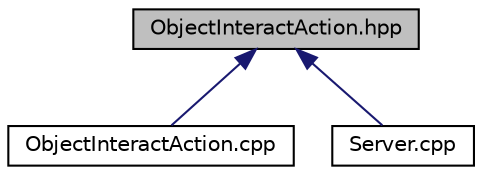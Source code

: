 digraph "ObjectInteractAction.hpp"
{
 // LATEX_PDF_SIZE
  edge [fontname="Helvetica",fontsize="10",labelfontname="Helvetica",labelfontsize="10"];
  node [fontname="Helvetica",fontsize="10",shape=record];
  Node1 [label="ObjectInteractAction.hpp",height=0.2,width=0.4,color="black", fillcolor="grey75", style="filled", fontcolor="black",tooltip=" "];
  Node1 -> Node2 [dir="back",color="midnightblue",fontsize="10",style="solid",fontname="Helvetica"];
  Node2 [label="ObjectInteractAction.cpp",height=0.2,width=0.4,color="black", fillcolor="white", style="filled",URL="$ObjectInteractAction_8cpp.html",tooltip=" "];
  Node1 -> Node3 [dir="back",color="midnightblue",fontsize="10",style="solid",fontname="Helvetica"];
  Node3 [label="Server.cpp",height=0.2,width=0.4,color="black", fillcolor="white", style="filled",URL="$Server_8cpp.html",tooltip=" "];
}
